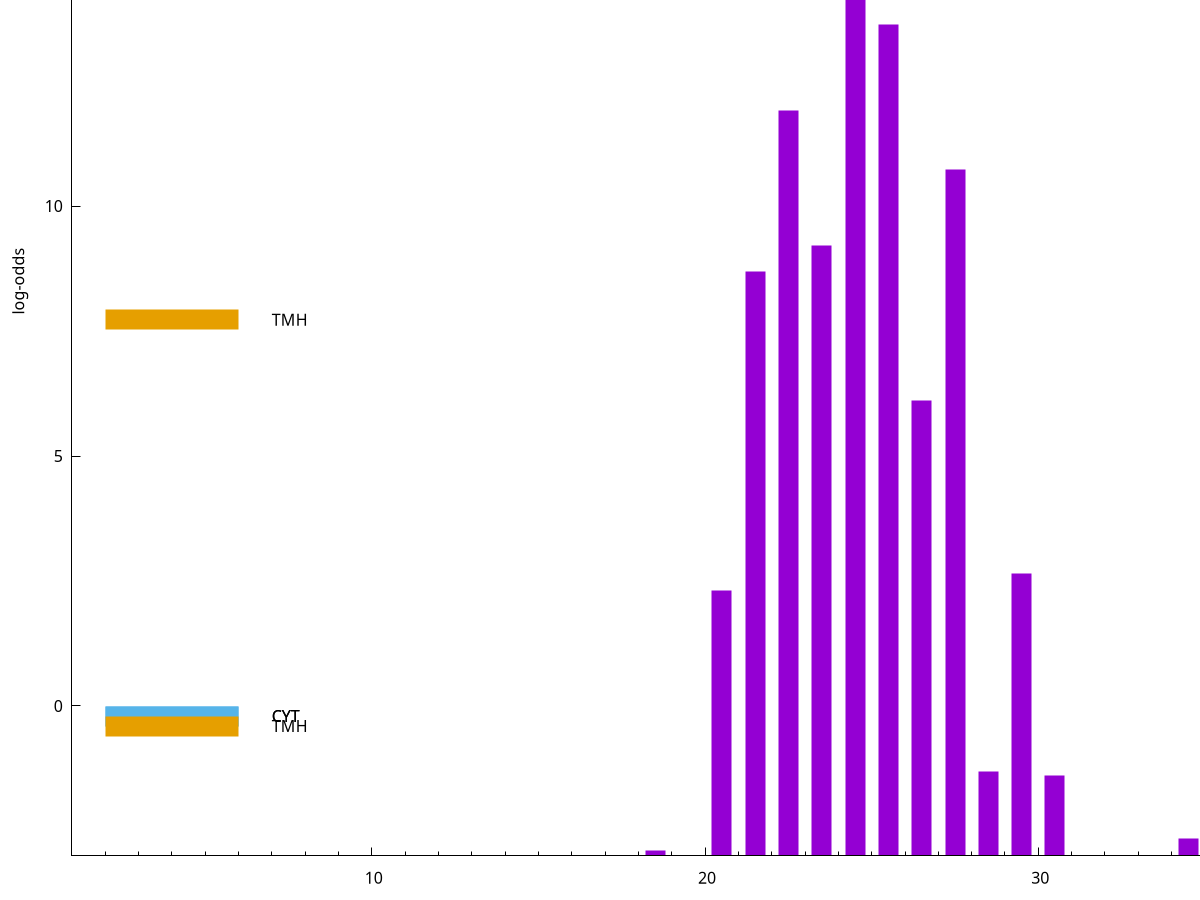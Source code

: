 set title "LipoP predictions for SRR5666568.gff"
set size 2., 1.4
set xrange [1:70] 
set mxtics 10
set yrange [-3:20]
set y2range [0:23]
set ylabel "log-odds"
set term postscript eps color solid "Helvetica" 30
set output "SRR5666568.gff594.eps"
set arrow from 2,18.1678 to 6,18.1678 nohead lt 1 lw 20
set label "SpI" at 7,18.1678
set arrow from 2,7.72584 to 6,7.72584 nohead lt 4 lw 20
set label "TMH" at 7,7.72584
set arrow from 2,-0.200913 to 6,-0.200913 nohead lt 3 lw 20
set label "CYT" at 7,-0.200913
set arrow from 2,-0.200913 to 6,-0.200913 nohead lt 3 lw 20
set label "CYT" at 7,-0.200913
set arrow from 2,-0.401767 to 6,-0.401767 nohead lt 4 lw 20
set label "TMH" at 7,-0.401767
set arrow from 2,18.1678 to 6,18.1678 nohead lt 1 lw 20
set label "SpI" at 7,18.1678
# NOTE: The scores below are the log-odds scores with the threshold
# NOTE: subtracted (a hack to make gnuplot make the histogram all
# NOTE: look nice).
plot "-" axes x1y2 title "" with impulses lt 1 lw 20
24.500000 21.069600
25.500000 16.634300
22.500000 14.917600
27.500000 13.738300
23.500000 12.213750
21.500000 11.686320
26.500000 9.102890
29.500000 5.645610
20.500000 5.319620
28.500000 1.689900
30.500000 1.605970
34.500000 0.348500
18.500000 0.108560
e
exit
